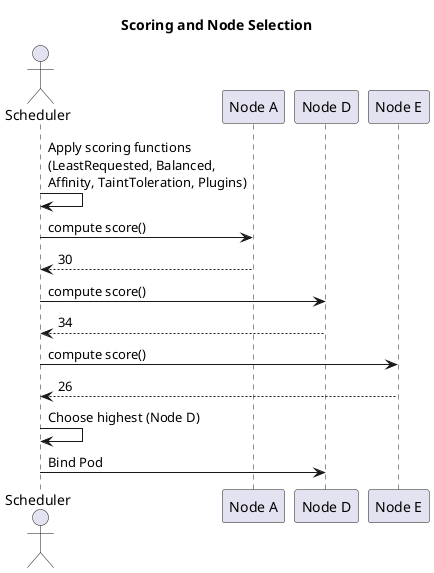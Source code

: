 @startuml
title Scoring and Node Selection
actor Scheduler
participant "Node A" as A
participant "Node D" as D
participant "Node E" as E

Scheduler -> Scheduler: Apply scoring functions\n(LeastRequested, Balanced,\nAffinity, TaintToleration, Plugins)
Scheduler -> A: compute score()
A --> Scheduler: 30
Scheduler -> D: compute score()
D --> Scheduler: 34
Scheduler -> E: compute score()
E --> Scheduler: 26
Scheduler -> Scheduler: Choose highest (Node D)
Scheduler -> D: Bind Pod
@enduml
